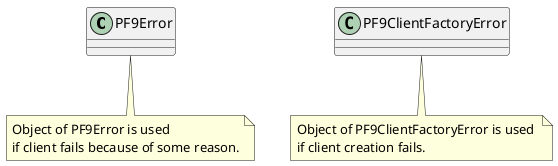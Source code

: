 @startuml

class PF9Error
note "Object of PF9Error is used \nif client fails because of some reason." as N2
PF9Error .. N2
class PF9ClientFactoryError
note "Object of PF9ClientFactoryError is used \nif client creation fails." as N3
PF9ClientFactoryError .. N3

@enduml